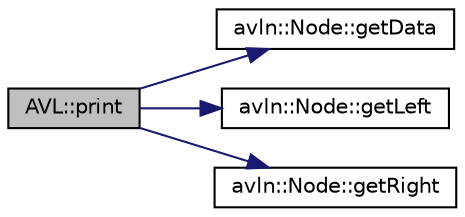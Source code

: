 digraph "AVL::print"
{
  edge [fontname="Helvetica",fontsize="10",labelfontname="Helvetica",labelfontsize="10"];
  node [fontname="Helvetica",fontsize="10",shape=record];
  rankdir="LR";
  Node1 [label="AVL::print",height=0.2,width=0.4,color="black", fillcolor="grey75", style="filled", fontcolor="black"];
  Node1 -> Node2 [color="midnightblue",fontsize="10",style="solid",fontname="Helvetica"];
  Node2 [label="avln::Node::getData",height=0.2,width=0.4,color="black", fillcolor="white", style="filled",URL="$classavln_1_1_node.html#a952cbab61543d622bfe13beb872322a0"];
  Node1 -> Node3 [color="midnightblue",fontsize="10",style="solid",fontname="Helvetica"];
  Node3 [label="avln::Node::getLeft",height=0.2,width=0.4,color="black", fillcolor="white", style="filled",URL="$classavln_1_1_node.html#ad39cf45af29db3be415f812495c1c201"];
  Node1 -> Node4 [color="midnightblue",fontsize="10",style="solid",fontname="Helvetica"];
  Node4 [label="avln::Node::getRight",height=0.2,width=0.4,color="black", fillcolor="white", style="filled",URL="$classavln_1_1_node.html#ae6e852e00c029d06ae34c0a415a13812"];
}
